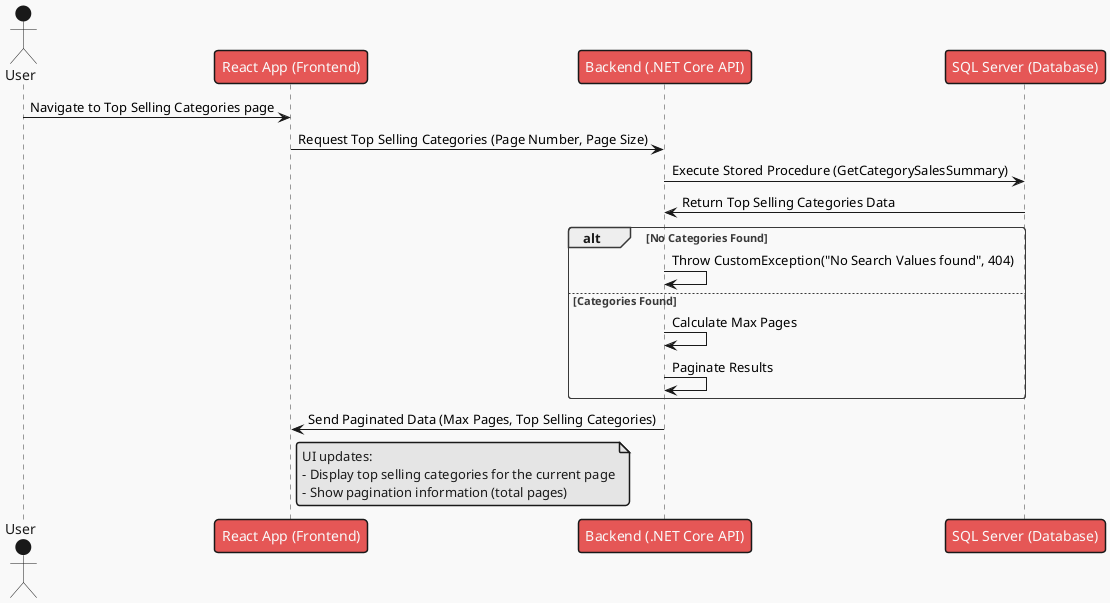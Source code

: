 ﻿@startuml
!theme mars
actor User

User -> "React App (Frontend)" : Navigate to Top Selling Categories page
"React App (Frontend)" -> "Backend (.NET Core API)" : Request Top Selling Categories (Page Number, Page Size)
"Backend (.NET Core API)" -> "SQL Server (Database)" : Execute Stored Procedure (GetCategorySalesSummary)
"SQL Server (Database)" -> "Backend (.NET Core API)" : Return Top Selling Categories Data

alt No Categories Found
    "Backend (.NET Core API)" -> "Backend (.NET Core API)" : Throw CustomException("No Search Values found", 404)
else Categories Found
    "Backend (.NET Core API)" -> "Backend (.NET Core API)" : Calculate Max Pages
    "Backend (.NET Core API)" -> "Backend (.NET Core API)" : Paginate Results
end

"Backend (.NET Core API)" -> "React App (Frontend)" : Send Paginated Data (Max Pages, Top Selling Categories)

note right of "React App (Frontend)"
UI updates:
- Display top selling categories for the current page
- Show pagination information (total pages)
end note

@enduml
